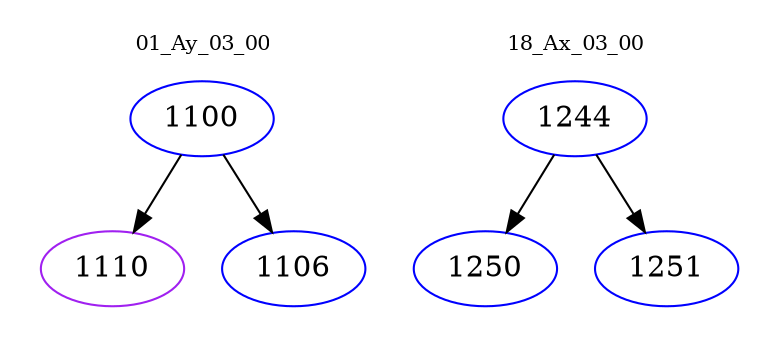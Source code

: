 digraph{
subgraph cluster_0 {
color = white
label = "01_Ay_03_00";
fontsize=10;
T0_1100 [label="1100", color="blue"]
T0_1100 -> T0_1110 [color="black"]
T0_1110 [label="1110", color="purple"]
T0_1100 -> T0_1106 [color="black"]
T0_1106 [label="1106", color="blue"]
}
subgraph cluster_1 {
color = white
label = "18_Ax_03_00";
fontsize=10;
T1_1244 [label="1244", color="blue"]
T1_1244 -> T1_1250 [color="black"]
T1_1250 [label="1250", color="blue"]
T1_1244 -> T1_1251 [color="black"]
T1_1251 [label="1251", color="blue"]
}
}
